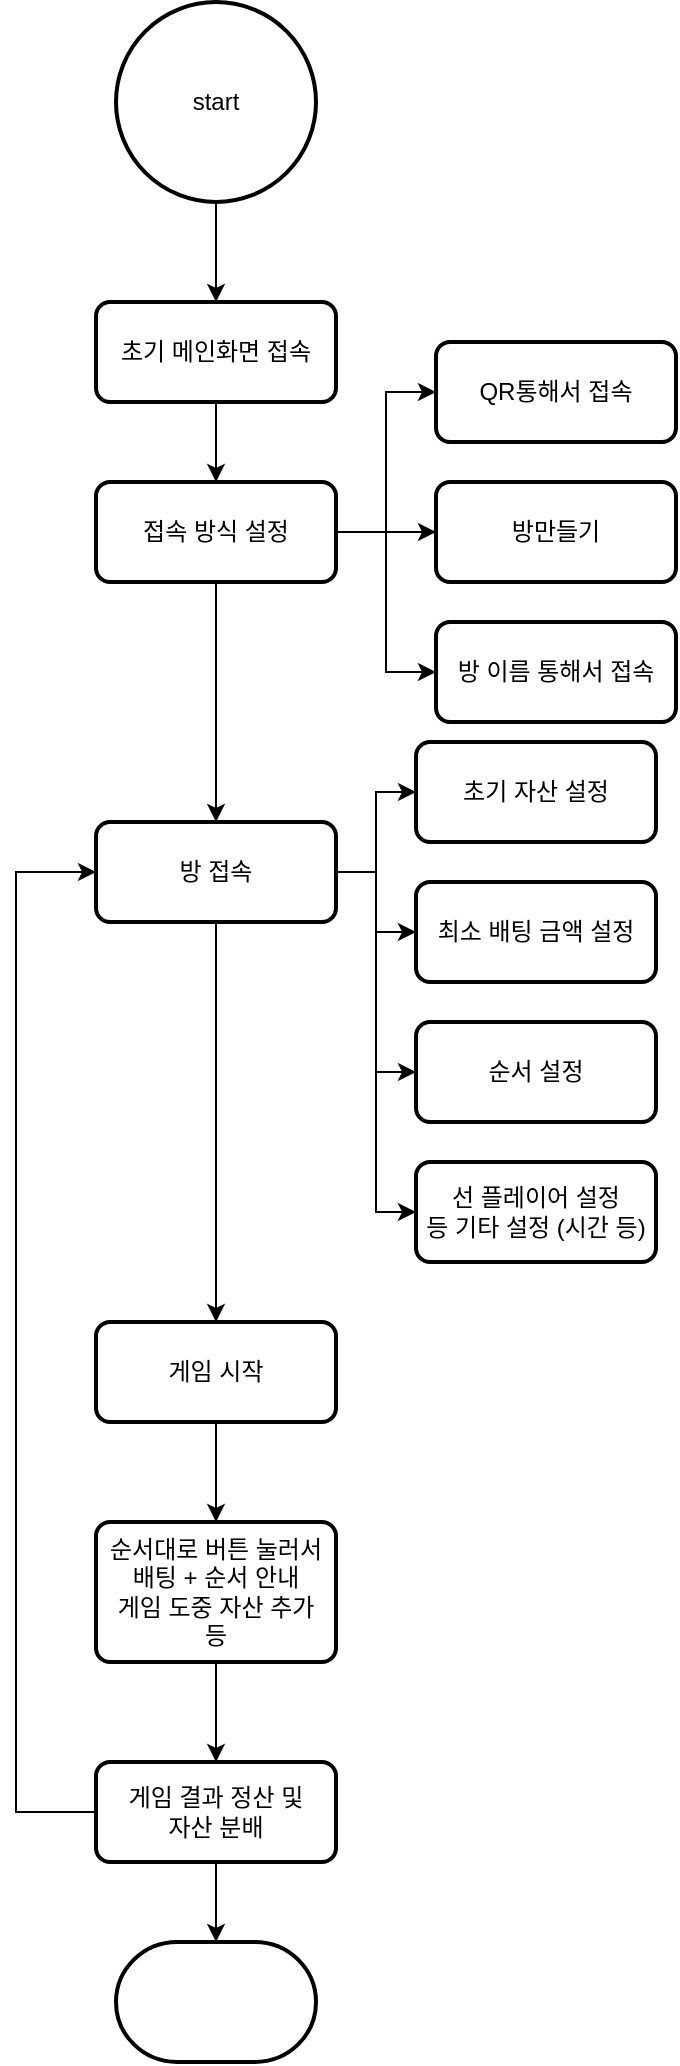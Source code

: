 <mxfile version="20.8.10" type="device"><diagram id="C5RBs43oDa-KdzZeNtuy" name="Page-1"><mxGraphModel dx="2049" dy="1010" grid="1" gridSize="10" guides="1" tooltips="1" connect="1" arrows="1" fold="1" page="1" pageScale="1" pageWidth="827" pageHeight="1169" math="0" shadow="0"><root><mxCell id="WIyWlLk6GJQsqaUBKTNV-0"/><mxCell id="WIyWlLk6GJQsqaUBKTNV-1" parent="WIyWlLk6GJQsqaUBKTNV-0"/><mxCell id="CdavtZYZfC4sTd2y4ket-4" style="edgeStyle=orthogonalEdgeStyle;rounded=0;orthogonalLoop=1;jettySize=auto;html=1;exitX=0.5;exitY=1;exitDx=0;exitDy=0;exitPerimeter=0;entryX=0.5;entryY=0;entryDx=0;entryDy=0;" edge="1" parent="WIyWlLk6GJQsqaUBKTNV-1" source="CdavtZYZfC4sTd2y4ket-0" target="CdavtZYZfC4sTd2y4ket-1"><mxGeometry relative="1" as="geometry"/></mxCell><mxCell id="CdavtZYZfC4sTd2y4ket-0" value="start" style="strokeWidth=2;html=1;shape=mxgraph.flowchart.start_2;whiteSpace=wrap;" vertex="1" parent="WIyWlLk6GJQsqaUBKTNV-1"><mxGeometry x="160" y="40" width="100" height="100" as="geometry"/></mxCell><mxCell id="CdavtZYZfC4sTd2y4ket-5" style="edgeStyle=orthogonalEdgeStyle;rounded=0;orthogonalLoop=1;jettySize=auto;html=1;exitX=0.5;exitY=1;exitDx=0;exitDy=0;entryX=0.5;entryY=0;entryDx=0;entryDy=0;" edge="1" parent="WIyWlLk6GJQsqaUBKTNV-1" source="CdavtZYZfC4sTd2y4ket-1" target="CdavtZYZfC4sTd2y4ket-3"><mxGeometry relative="1" as="geometry"/></mxCell><mxCell id="CdavtZYZfC4sTd2y4ket-1" value="초기 메인화면 접속" style="rounded=1;whiteSpace=wrap;html=1;absoluteArcSize=1;arcSize=14;strokeWidth=2;" vertex="1" parent="WIyWlLk6GJQsqaUBKTNV-1"><mxGeometry x="150" y="190" width="120" height="50" as="geometry"/></mxCell><mxCell id="CdavtZYZfC4sTd2y4ket-7" style="edgeStyle=orthogonalEdgeStyle;rounded=0;orthogonalLoop=1;jettySize=auto;html=1;exitX=1;exitY=0.5;exitDx=0;exitDy=0;entryX=0;entryY=0.5;entryDx=0;entryDy=0;" edge="1" parent="WIyWlLk6GJQsqaUBKTNV-1" source="CdavtZYZfC4sTd2y4ket-3" target="CdavtZYZfC4sTd2y4ket-6"><mxGeometry relative="1" as="geometry"/></mxCell><mxCell id="CdavtZYZfC4sTd2y4ket-9" style="edgeStyle=orthogonalEdgeStyle;rounded=0;orthogonalLoop=1;jettySize=auto;html=1;exitX=1;exitY=0.5;exitDx=0;exitDy=0;entryX=0;entryY=0.5;entryDx=0;entryDy=0;" edge="1" parent="WIyWlLk6GJQsqaUBKTNV-1" source="CdavtZYZfC4sTd2y4ket-3" target="CdavtZYZfC4sTd2y4ket-8"><mxGeometry relative="1" as="geometry"/></mxCell><mxCell id="CdavtZYZfC4sTd2y4ket-11" style="edgeStyle=orthogonalEdgeStyle;rounded=0;orthogonalLoop=1;jettySize=auto;html=1;exitX=1;exitY=0.5;exitDx=0;exitDy=0;entryX=0;entryY=0.5;entryDx=0;entryDy=0;" edge="1" parent="WIyWlLk6GJQsqaUBKTNV-1" source="CdavtZYZfC4sTd2y4ket-3" target="CdavtZYZfC4sTd2y4ket-10"><mxGeometry relative="1" as="geometry"/></mxCell><mxCell id="CdavtZYZfC4sTd2y4ket-13" style="edgeStyle=orthogonalEdgeStyle;rounded=0;orthogonalLoop=1;jettySize=auto;html=1;exitX=0.5;exitY=1;exitDx=0;exitDy=0;entryX=0.5;entryY=0;entryDx=0;entryDy=0;" edge="1" parent="WIyWlLk6GJQsqaUBKTNV-1" source="CdavtZYZfC4sTd2y4ket-3" target="CdavtZYZfC4sTd2y4ket-12"><mxGeometry relative="1" as="geometry"/></mxCell><mxCell id="CdavtZYZfC4sTd2y4ket-3" value="접속 방식 설정" style="rounded=1;whiteSpace=wrap;html=1;absoluteArcSize=1;arcSize=14;strokeWidth=2;" vertex="1" parent="WIyWlLk6GJQsqaUBKTNV-1"><mxGeometry x="150" y="280" width="120" height="50" as="geometry"/></mxCell><mxCell id="CdavtZYZfC4sTd2y4ket-6" value="QR통해서 접속" style="rounded=1;whiteSpace=wrap;html=1;absoluteArcSize=1;arcSize=14;strokeWidth=2;" vertex="1" parent="WIyWlLk6GJQsqaUBKTNV-1"><mxGeometry x="320" y="210" width="120" height="50" as="geometry"/></mxCell><mxCell id="CdavtZYZfC4sTd2y4ket-8" value="방만들기" style="rounded=1;whiteSpace=wrap;html=1;absoluteArcSize=1;arcSize=14;strokeWidth=2;" vertex="1" parent="WIyWlLk6GJQsqaUBKTNV-1"><mxGeometry x="320" y="280" width="120" height="50" as="geometry"/></mxCell><mxCell id="CdavtZYZfC4sTd2y4ket-10" value="방 이름 통해서 접속" style="rounded=1;whiteSpace=wrap;html=1;absoluteArcSize=1;arcSize=14;strokeWidth=2;" vertex="1" parent="WIyWlLk6GJQsqaUBKTNV-1"><mxGeometry x="320" y="350" width="120" height="50" as="geometry"/></mxCell><mxCell id="CdavtZYZfC4sTd2y4ket-15" style="edgeStyle=orthogonalEdgeStyle;rounded=0;orthogonalLoop=1;jettySize=auto;html=1;exitX=1;exitY=0.5;exitDx=0;exitDy=0;entryX=0;entryY=0.5;entryDx=0;entryDy=0;" edge="1" parent="WIyWlLk6GJQsqaUBKTNV-1" source="CdavtZYZfC4sTd2y4ket-12" target="CdavtZYZfC4sTd2y4ket-14"><mxGeometry relative="1" as="geometry"/></mxCell><mxCell id="CdavtZYZfC4sTd2y4ket-17" style="edgeStyle=orthogonalEdgeStyle;rounded=0;orthogonalLoop=1;jettySize=auto;html=1;exitX=1;exitY=0.5;exitDx=0;exitDy=0;entryX=0;entryY=0.5;entryDx=0;entryDy=0;" edge="1" parent="WIyWlLk6GJQsqaUBKTNV-1" source="CdavtZYZfC4sTd2y4ket-12" target="CdavtZYZfC4sTd2y4ket-16"><mxGeometry relative="1" as="geometry"/></mxCell><mxCell id="CdavtZYZfC4sTd2y4ket-19" style="edgeStyle=orthogonalEdgeStyle;rounded=0;orthogonalLoop=1;jettySize=auto;html=1;exitX=0.5;exitY=1;exitDx=0;exitDy=0;entryX=0.5;entryY=0;entryDx=0;entryDy=0;" edge="1" parent="WIyWlLk6GJQsqaUBKTNV-1" source="CdavtZYZfC4sTd2y4ket-12" target="CdavtZYZfC4sTd2y4ket-18"><mxGeometry relative="1" as="geometry"/></mxCell><mxCell id="CdavtZYZfC4sTd2y4ket-21" style="edgeStyle=orthogonalEdgeStyle;rounded=0;orthogonalLoop=1;jettySize=auto;html=1;exitX=1;exitY=0.5;exitDx=0;exitDy=0;entryX=0;entryY=0.5;entryDx=0;entryDy=0;" edge="1" parent="WIyWlLk6GJQsqaUBKTNV-1" source="CdavtZYZfC4sTd2y4ket-12" target="CdavtZYZfC4sTd2y4ket-20"><mxGeometry relative="1" as="geometry"/></mxCell><mxCell id="CdavtZYZfC4sTd2y4ket-25" style="edgeStyle=orthogonalEdgeStyle;rounded=0;orthogonalLoop=1;jettySize=auto;html=1;exitX=1;exitY=0.5;exitDx=0;exitDy=0;entryX=0;entryY=0.5;entryDx=0;entryDy=0;" edge="1" parent="WIyWlLk6GJQsqaUBKTNV-1" source="CdavtZYZfC4sTd2y4ket-12" target="CdavtZYZfC4sTd2y4ket-24"><mxGeometry relative="1" as="geometry"/></mxCell><mxCell id="CdavtZYZfC4sTd2y4ket-12" value="방 접속" style="rounded=1;whiteSpace=wrap;html=1;absoluteArcSize=1;arcSize=14;strokeWidth=2;" vertex="1" parent="WIyWlLk6GJQsqaUBKTNV-1"><mxGeometry x="150" y="450" width="120" height="50" as="geometry"/></mxCell><mxCell id="CdavtZYZfC4sTd2y4ket-14" value="초기 자산 설정" style="rounded=1;whiteSpace=wrap;html=1;absoluteArcSize=1;arcSize=14;strokeWidth=2;" vertex="1" parent="WIyWlLk6GJQsqaUBKTNV-1"><mxGeometry x="310" y="410" width="120" height="50" as="geometry"/></mxCell><mxCell id="CdavtZYZfC4sTd2y4ket-16" value="최소 배팅 금액 설정" style="rounded=1;whiteSpace=wrap;html=1;absoluteArcSize=1;arcSize=14;strokeWidth=2;" vertex="1" parent="WIyWlLk6GJQsqaUBKTNV-1"><mxGeometry x="310" y="480" width="120" height="50" as="geometry"/></mxCell><mxCell id="CdavtZYZfC4sTd2y4ket-23" style="edgeStyle=orthogonalEdgeStyle;rounded=0;orthogonalLoop=1;jettySize=auto;html=1;exitX=0.5;exitY=1;exitDx=0;exitDy=0;entryX=0.5;entryY=0;entryDx=0;entryDy=0;" edge="1" parent="WIyWlLk6GJQsqaUBKTNV-1" source="CdavtZYZfC4sTd2y4ket-18" target="CdavtZYZfC4sTd2y4ket-22"><mxGeometry relative="1" as="geometry"/></mxCell><mxCell id="CdavtZYZfC4sTd2y4ket-18" value="게임 시작" style="rounded=1;whiteSpace=wrap;html=1;absoluteArcSize=1;arcSize=14;strokeWidth=2;" vertex="1" parent="WIyWlLk6GJQsqaUBKTNV-1"><mxGeometry x="150" y="700" width="120" height="50" as="geometry"/></mxCell><mxCell id="CdavtZYZfC4sTd2y4ket-20" value="순서 설정" style="rounded=1;whiteSpace=wrap;html=1;absoluteArcSize=1;arcSize=14;strokeWidth=2;" vertex="1" parent="WIyWlLk6GJQsqaUBKTNV-1"><mxGeometry x="310" y="550" width="120" height="50" as="geometry"/></mxCell><mxCell id="CdavtZYZfC4sTd2y4ket-27" style="edgeStyle=orthogonalEdgeStyle;rounded=0;orthogonalLoop=1;jettySize=auto;html=1;exitX=0.5;exitY=1;exitDx=0;exitDy=0;entryX=0.5;entryY=0;entryDx=0;entryDy=0;" edge="1" parent="WIyWlLk6GJQsqaUBKTNV-1" source="CdavtZYZfC4sTd2y4ket-22" target="CdavtZYZfC4sTd2y4ket-26"><mxGeometry relative="1" as="geometry"/></mxCell><mxCell id="CdavtZYZfC4sTd2y4ket-22" value="순서대로 버튼 눌러서 배팅 + 순서 안내&lt;br&gt;게임 도중 자산 추가&lt;br&gt;등" style="rounded=1;whiteSpace=wrap;html=1;absoluteArcSize=1;arcSize=14;strokeWidth=2;" vertex="1" parent="WIyWlLk6GJQsqaUBKTNV-1"><mxGeometry x="150" y="800" width="120" height="70" as="geometry"/></mxCell><mxCell id="CdavtZYZfC4sTd2y4ket-24" value="선 플레이어 설정&lt;br&gt;등 기타 설정 (시간 등)" style="rounded=1;whiteSpace=wrap;html=1;absoluteArcSize=1;arcSize=14;strokeWidth=2;" vertex="1" parent="WIyWlLk6GJQsqaUBKTNV-1"><mxGeometry x="310" y="620" width="120" height="50" as="geometry"/></mxCell><mxCell id="CdavtZYZfC4sTd2y4ket-28" style="edgeStyle=orthogonalEdgeStyle;rounded=0;orthogonalLoop=1;jettySize=auto;html=1;exitX=0;exitY=0.5;exitDx=0;exitDy=0;entryX=0;entryY=0.5;entryDx=0;entryDy=0;" edge="1" parent="WIyWlLk6GJQsqaUBKTNV-1" source="CdavtZYZfC4sTd2y4ket-26" target="CdavtZYZfC4sTd2y4ket-12"><mxGeometry relative="1" as="geometry"><Array as="points"><mxPoint x="110" y="945"/><mxPoint x="110" y="475"/></Array></mxGeometry></mxCell><mxCell id="CdavtZYZfC4sTd2y4ket-30" style="edgeStyle=orthogonalEdgeStyle;rounded=0;orthogonalLoop=1;jettySize=auto;html=1;exitX=0.5;exitY=1;exitDx=0;exitDy=0;entryX=0.5;entryY=0;entryDx=0;entryDy=0;entryPerimeter=0;" edge="1" parent="WIyWlLk6GJQsqaUBKTNV-1" source="CdavtZYZfC4sTd2y4ket-26" target="CdavtZYZfC4sTd2y4ket-31"><mxGeometry relative="1" as="geometry"><mxPoint x="210" y="1020.0" as="targetPoint"/></mxGeometry></mxCell><mxCell id="CdavtZYZfC4sTd2y4ket-26" value="게임 결과 정산 및&lt;br&gt;자산 분배" style="rounded=1;whiteSpace=wrap;html=1;absoluteArcSize=1;arcSize=14;strokeWidth=2;" vertex="1" parent="WIyWlLk6GJQsqaUBKTNV-1"><mxGeometry x="150" y="920" width="120" height="50" as="geometry"/></mxCell><mxCell id="CdavtZYZfC4sTd2y4ket-31" value="" style="strokeWidth=2;html=1;shape=mxgraph.flowchart.terminator;whiteSpace=wrap;" vertex="1" parent="WIyWlLk6GJQsqaUBKTNV-1"><mxGeometry x="160" y="1010" width="100" height="60" as="geometry"/></mxCell></root></mxGraphModel></diagram></mxfile>
